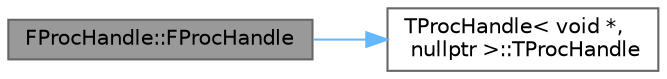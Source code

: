 digraph "FProcHandle::FProcHandle"
{
 // INTERACTIVE_SVG=YES
 // LATEX_PDF_SIZE
  bgcolor="transparent";
  edge [fontname=Helvetica,fontsize=10,labelfontname=Helvetica,labelfontsize=10];
  node [fontname=Helvetica,fontsize=10,shape=box,height=0.2,width=0.4];
  rankdir="LR";
  Node1 [id="Node000001",label="FProcHandle::FProcHandle",height=0.2,width=0.4,color="gray40", fillcolor="grey60", style="filled", fontcolor="black",tooltip="Initialization constructor."];
  Node1 -> Node2 [id="edge1_Node000001_Node000002",color="steelblue1",style="solid",tooltip=" "];
  Node2 [id="Node000002",label="TProcHandle\< void *,\l nullptr \>::TProcHandle",height=0.2,width=0.4,color="grey40", fillcolor="white", style="filled",URL="$d3/dd1/structTProcHandle.html#aaae82ed8414983e9354e4b0a44968cd1",tooltip=" "];
}
